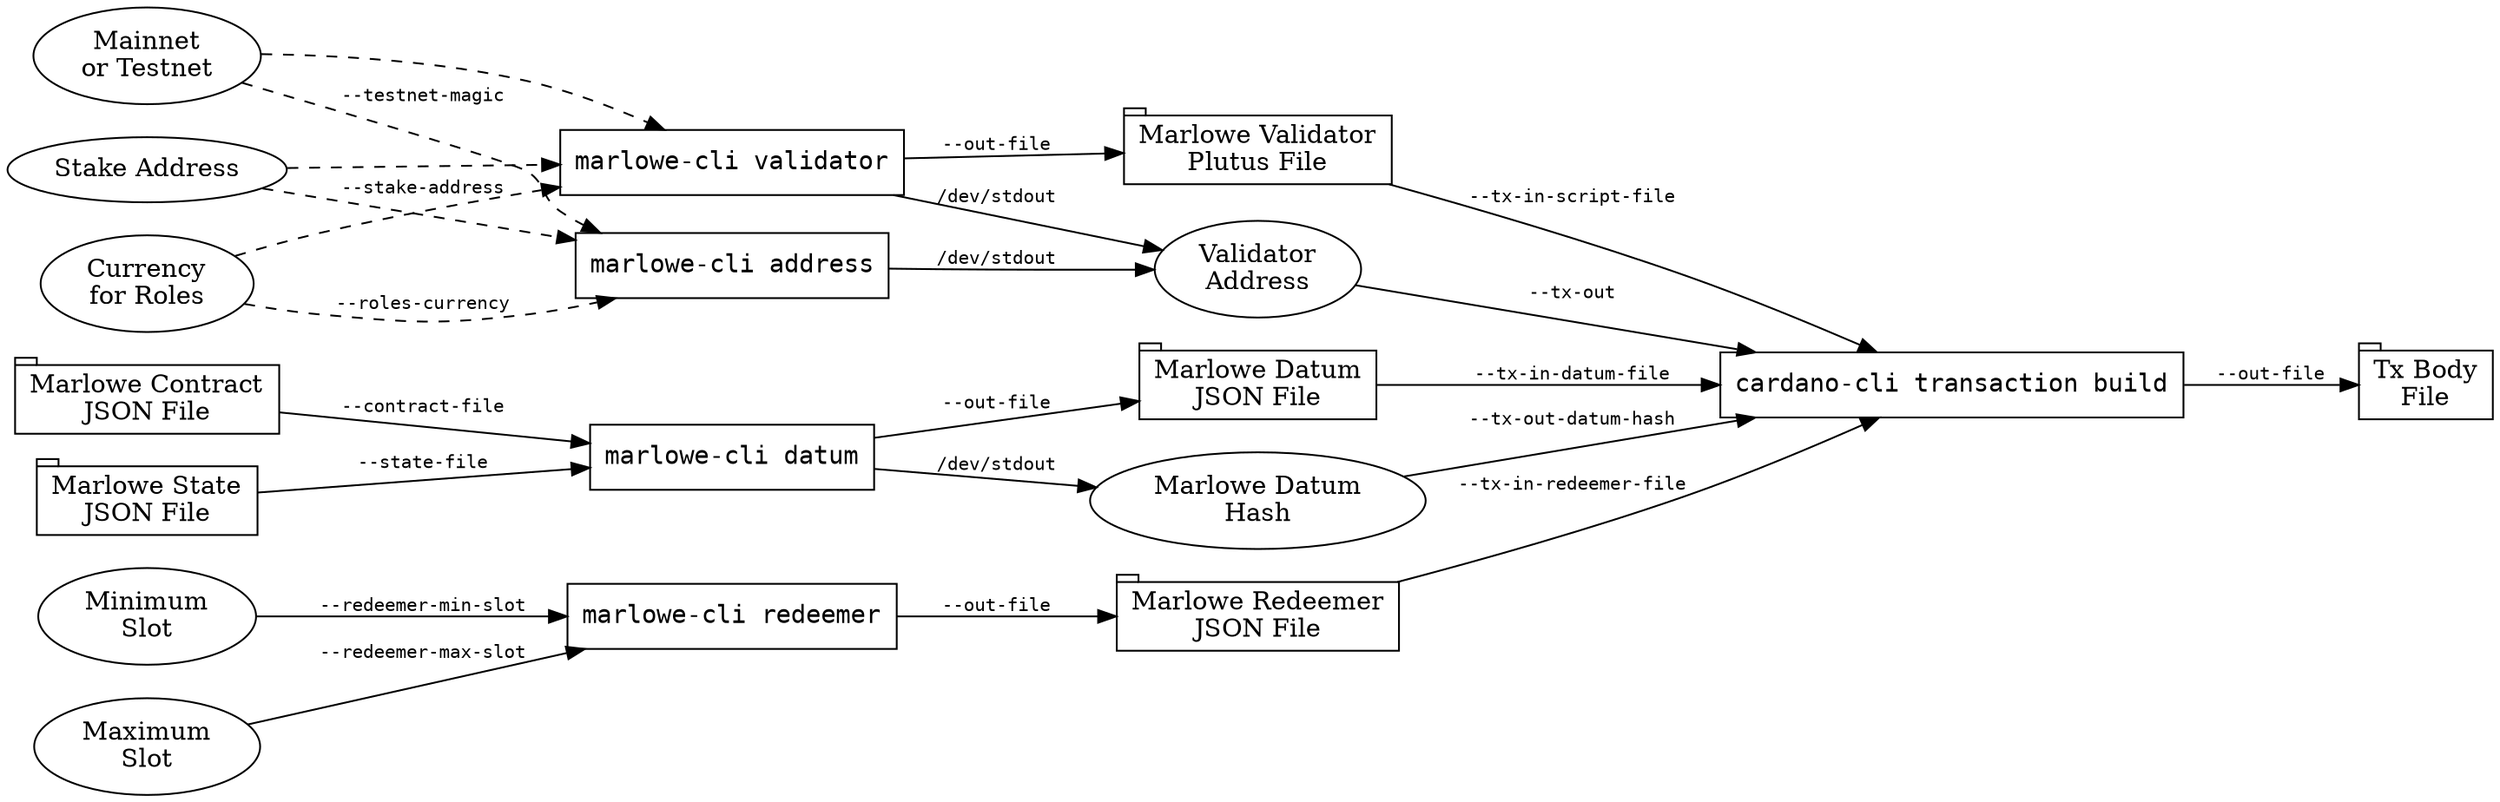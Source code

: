 digraph {

rankdir=LR


Network       [label="Mainnet\nor Testnet"]
StakeAddress  [label="Stake Address"      ]
RolesCurrency [label="Currency\nfor Roles"]


AddressCommand [label="marlowe-cli address", shape=box, fontname=monospace]


Network       -> AddressCommand [label="--testnet-magic" , fontname=monospace, fontsize=10, style=dashed]
StakeAddress  -> AddressCommand [label="--stake-address" , fontname=monospace, fontsize=10, style=dashed]
RolesCurrency -> AddressCommand [label="--roles-currency", fontname=monospace, fontsize=10, style=dashed]


ValidatorAddress [label="Validator\nAddress"]

AddressCommand -> ValidatorAddress [label="/dev/stdout", fontname=monospace, fontsize=10]


ValidatorCommand [label="marlowe-cli validator", shape=box, fontname=monospace]

Network       -> ValidatorCommand [style=dashed]
StakeAddress  -> ValidatorCommand [style=dashed]
RolesCurrency -> ValidatorCommand [style=dashed]


ValidatorFile [label="Marlowe Validator\nPlutus File", shape=tab]

ValidatorCommand -> ValidatorAddress [label="/dev/stdout", fontname=monospace, fontsize=10]
ValidatorCommand -> ValidatorFile    [label="--out-file" , fontname=monospace, fontsize=10]


ContractFile [label="Marlowe Contract\nJSON File", shape=tab]
StateFile    [label="Marlowe State\nJSON File"   , shape=tab]


DatumCommand [label="marlowe-cli datum", shape=box, fontname=monospace]

ContractFile -> DatumCommand [label="--contract-file", fontname=monospace, fontsize=10]
StateFile    -> DatumCommand [label="--state-file"   , fontname=monospace, fontsize=10]


DatumFile [label="Marlowe Datum\nJSON File", shape=tab]
DatumHash [label="Marlowe Datum\nHash"                ]

DatumCommand -> DatumFile [label="--out-file" , fontname=monospace, fontsize=10]
DatumCommand -> DatumHash [label="/dev/stdout", fontname=monospace, fontsize=10]


MinSlot [label="Minimum\nSlot"]
MaxSlot [label="Maximum\nSlot"]


RedeemerCommand [label="marlowe-cli redeemer", shape=box, fontname=monospace]

MinSlot -> RedeemerCommand [label="--redeemer-min-slot", fontname=monospace, fontsize=10]
MaxSlot -> RedeemerCommand [label="--redeemer-max-slot", fontname=monospace, fontsize=10]


RedeemerFile [label="Marlowe Redeemer\nJSON File", shape=tab]

RedeemerCommand -> RedeemerFile [label="--out-file", fontname=monospace, fontsize=10]


CardanoCLI [label="cardano-cli transaction build", shape=box, fontname=monospace]

ValidatorAddress -> CardanoCLI [label="--tx-out"             , fontname=monospace, fontsize=10]
ValidatorFile    -> CardanoCLI [label="--tx-in-script-file"  , fontname=monospace, fontsize=10]
DatumFile        -> CardanoCLI [label="--tx-in-datum-file"   , fontname=monospace, fontsize=10]
RedeemerFile     -> CardanoCLI [label="--tx-in-redeemer-file", fontname=monospace, fontsize=10]
DatumHash        -> CardanoCLI [label="--tx-out-datum-hash"  , fontname=monospace, fontsize=10]


TxBodyFile [label="Tx Body\nFile", shape=tab]

CardanoCLI -> TxBodyFile [label="--out-file", fontname=monospace, fontsize=10]

}
